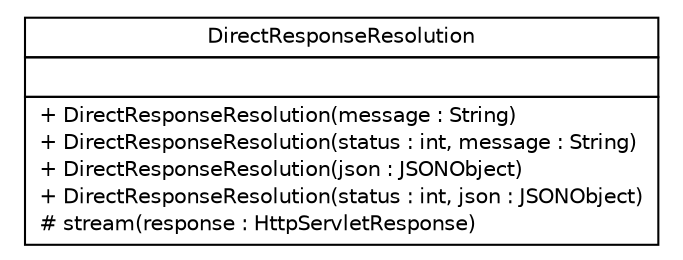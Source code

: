 #!/usr/local/bin/dot
#
# Class diagram 
# Generated by UMLGraph version R5_6-24-gf6e263 (http://www.umlgraph.org/)
#

digraph G {
	edge [fontname="Helvetica",fontsize=10,labelfontname="Helvetica",labelfontsize=10];
	node [fontname="Helvetica",fontsize=10,shape=plaintext];
	nodesep=0.25;
	ranksep=0.5;
	// nl.b3p.web.stripes.DirectResponseResolution
	c314 [label=<<table title="nl.b3p.web.stripes.DirectResponseResolution" border="0" cellborder="1" cellspacing="0" cellpadding="2" port="p" href="./DirectResponseResolution.html">
		<tr><td><table border="0" cellspacing="0" cellpadding="1">
<tr><td align="center" balign="center"> DirectResponseResolution </td></tr>
		</table></td></tr>
		<tr><td><table border="0" cellspacing="0" cellpadding="1">
<tr><td align="left" balign="left">  </td></tr>
		</table></td></tr>
		<tr><td><table border="0" cellspacing="0" cellpadding="1">
<tr><td align="left" balign="left"> + DirectResponseResolution(message : String) </td></tr>
<tr><td align="left" balign="left"> + DirectResponseResolution(status : int, message : String) </td></tr>
<tr><td align="left" balign="left"> + DirectResponseResolution(json : JSONObject) </td></tr>
<tr><td align="left" balign="left"> + DirectResponseResolution(status : int, json : JSONObject) </td></tr>
<tr><td align="left" balign="left"> # stream(response : HttpServletResponse) </td></tr>
		</table></td></tr>
		</table>>, URL="./DirectResponseResolution.html", fontname="Helvetica", fontcolor="black", fontsize=10.0];
}

